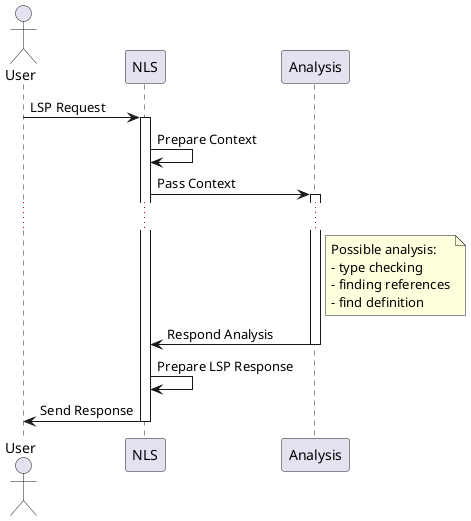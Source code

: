 @startuml

actor User
participant NLS
' participant Cache

User -> NLS: LSP Request
activate NLS

' NLS -> Cache: Request cached?

' alt cache found

' Cache --> NLS: Cached Response

' else cache not found

' Cache --> NLS: Cache Failure

NLS -> NLS: Prepare Context

{start} NLS -> Analysis: Pass Context
activate Analysis

...

note right of Analysis
    Possible analysis:
    - type checking
    - finding references
    - find definition
end note
{end} Analysis -> NLS: Respond Analysis
deactivate Analysis

NLS -> NLS: Prepare LSP Response

' NLS -> Cache: Cache Response

' end 
NLS -> User: Send Response
deactivate NLS

@enduml
